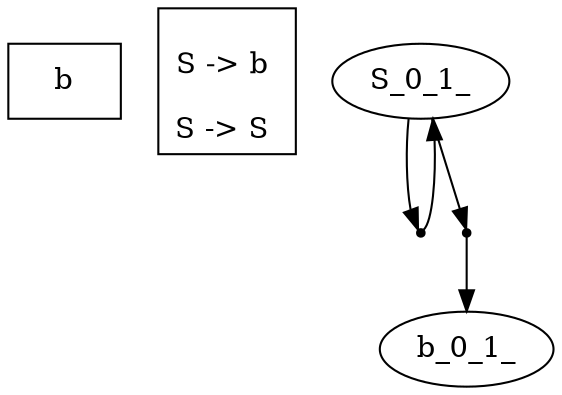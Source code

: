 digraph {
_input_[label ="b", shape = rectangle]_grammar_[label ="
\lS -> b 
\lS -> S ", shape = rectangle]
node[ ordering ="out"];
graph[ overlap =false, splines = true];
194274193976524278[label="S_0_1_"];
15990246631671354252[shape = point,label="S_0_1_0"];
194274193976524278->15990246631671354252;
194274193976524278[label="S_0_1_"];
15990246631671354252->194274193976524278;
12210775848760803241[shape = point,label="S_0_1_1"];
194274193976524278->12210775848760803241;
13542228088810406717[label="b_0_1_"];
12210775848760803241->13542228088810406717;
}
